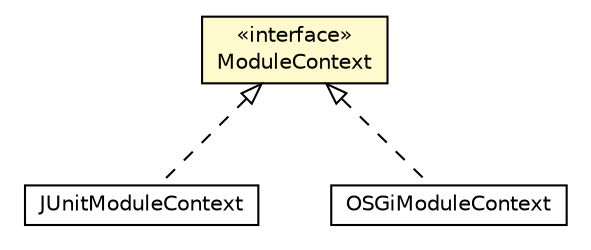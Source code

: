 #!/usr/local/bin/dot
#
# Class diagram 
# Generated by UMLGraph version R5_6-24-gf6e263 (http://www.umlgraph.org/)
#

digraph G {
	edge [fontname="Helvetica",fontsize=10,labelfontname="Helvetica",labelfontsize=10];
	node [fontname="Helvetica",fontsize=10,shape=plaintext];
	nodesep=0.25;
	ranksep=0.5;
	// org.universAAL.middleware.container.ModuleContext
	c5544925 [label=<<table title="org.universAAL.middleware.container.ModuleContext" border="0" cellborder="1" cellspacing="0" cellpadding="2" port="p" bgcolor="lemonChiffon" href="./ModuleContext.html">
		<tr><td><table border="0" cellspacing="0" cellpadding="1">
<tr><td align="center" balign="center"> &#171;interface&#187; </td></tr>
<tr><td align="center" balign="center"> ModuleContext </td></tr>
		</table></td></tr>
		</table>>, URL="./ModuleContext.html", fontname="Helvetica", fontcolor="black", fontsize=10.0];
	// org.universAAL.middleware.container.JUnit.JUnitModuleContext
	c5544929 [label=<<table title="org.universAAL.middleware.container.JUnit.JUnitModuleContext" border="0" cellborder="1" cellspacing="0" cellpadding="2" port="p" href="./JUnit/JUnitModuleContext.html">
		<tr><td><table border="0" cellspacing="0" cellpadding="1">
<tr><td align="center" balign="center"> JUnitModuleContext </td></tr>
		</table></td></tr>
		</table>>, URL="./JUnit/JUnitModuleContext.html", fontname="Helvetica", fontcolor="black", fontsize=10.0];
	// org.universAAL.middleware.container.osgi.OSGiModuleContext
	c5546012 [label=<<table title="org.universAAL.middleware.container.osgi.OSGiModuleContext" border="0" cellborder="1" cellspacing="0" cellpadding="2" port="p" href="./osgi/OSGiModuleContext.html">
		<tr><td><table border="0" cellspacing="0" cellpadding="1">
<tr><td align="center" balign="center"> OSGiModuleContext </td></tr>
		</table></td></tr>
		</table>>, URL="./osgi/OSGiModuleContext.html", fontname="Helvetica", fontcolor="black", fontsize=10.0];
	//org.universAAL.middleware.container.JUnit.JUnitModuleContext implements org.universAAL.middleware.container.ModuleContext
	c5544925:p -> c5544929:p [dir=back,arrowtail=empty,style=dashed];
	//org.universAAL.middleware.container.osgi.OSGiModuleContext implements org.universAAL.middleware.container.ModuleContext
	c5544925:p -> c5546012:p [dir=back,arrowtail=empty,style=dashed];
}

